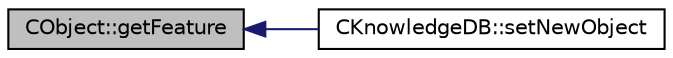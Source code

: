 digraph "CObject::getFeature"
{
  edge [fontname="Helvetica",fontsize="10",labelfontname="Helvetica",labelfontsize="10"];
  node [fontname="Helvetica",fontsize="10",shape=record];
  rankdir="LR";
  Node1 [label="CObject::getFeature",height=0.2,width=0.4,color="black", fillcolor="grey75", style="filled" fontcolor="black"];
  Node1 -> Node2 [dir="back",color="midnightblue",fontsize="10",style="solid",fontname="Helvetica"];
  Node2 [label="CKnowledgeDB::setNewObject",height=0.2,width=0.4,color="black", fillcolor="white", style="filled",URL="$class_c_knowledge_d_b.html#a058a0dcd66111b9a61608dae0c5ad8f0"];
}
